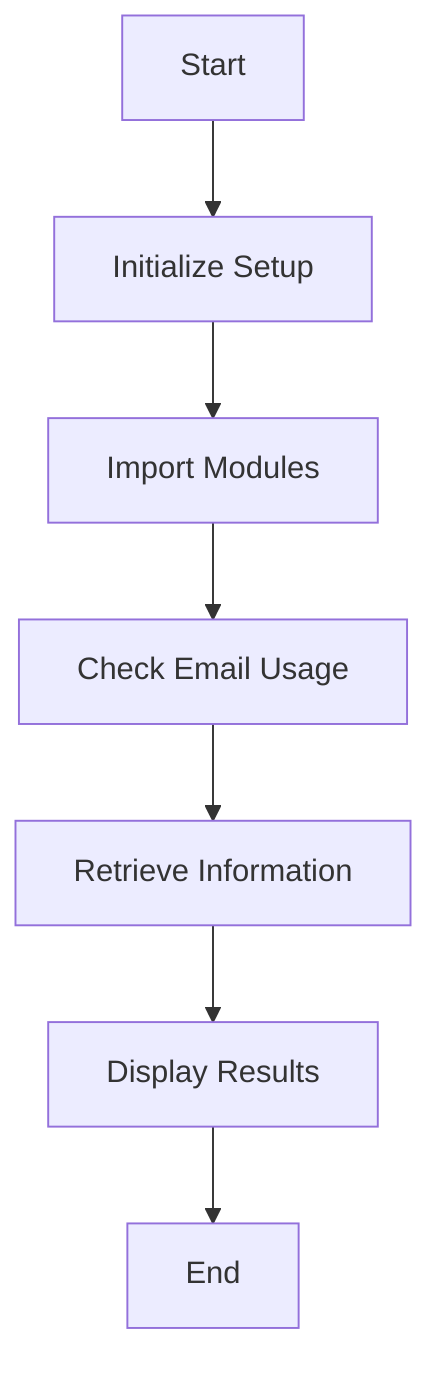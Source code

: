 graph TD
    A[Start] --> B[Initialize Setup]
    B --> C[Import Modules]
    C --> D[Check Email Usage]
    D --> E[Retrieve Information]
    E --> F[Display Results]
    F --> G[End]